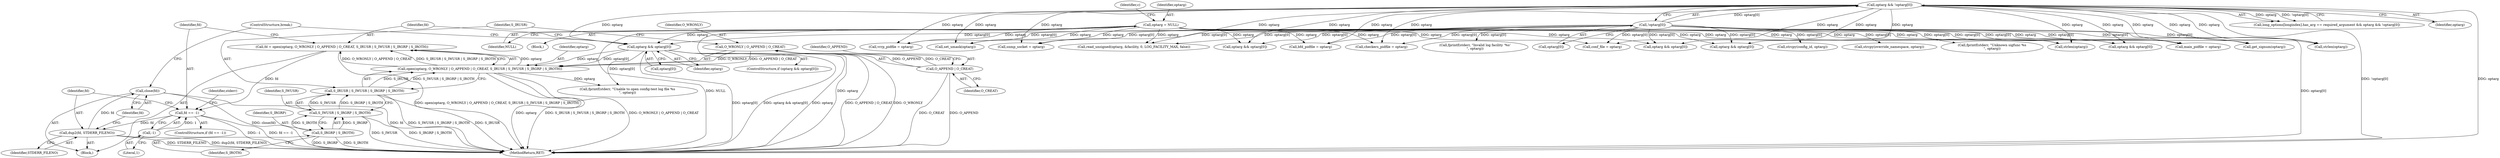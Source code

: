 digraph "0_keepalived_04f2d32871bb3b11d7dc024039952f2fe2750306@API" {
"1000448" [label="(Call,close(fd))"];
"1000445" [label="(Call,dup2(fd, STDERR_FILENO))"];
"1000434" [label="(Call,fd == -1)"];
"1000417" [label="(Call,fd = open(optarg, O_WRONLY | O_APPEND | O_CREAT, S_IRUSR | S_IWUSR | S_IRGRP | S_IROTH))"];
"1000419" [label="(Call,open(optarg, O_WRONLY | O_APPEND | O_CREAT, S_IRUSR | S_IWUSR | S_IRGRP | S_IROTH))"];
"1000410" [label="(Call,optarg && optarg[0])"];
"1000180" [label="(Call,optarg && !optarg[0])"];
"1000182" [label="(Call,!optarg[0])"];
"1000190" [label="(Call,optarg = NULL)"];
"1000421" [label="(Call,O_WRONLY | O_APPEND | O_CREAT)"];
"1000423" [label="(Call,O_APPEND | O_CREAT)"];
"1000426" [label="(Call,S_IRUSR | S_IWUSR | S_IRGRP | S_IROTH)"];
"1000428" [label="(Call,S_IWUSR | S_IRGRP | S_IROTH)"];
"1000430" [label="(Call,S_IRGRP | S_IROTH)"];
"1000436" [label="(Call,-1)"];
"1000424" [label="(Identifier,O_APPEND)"];
"1000335" [label="(Call,fprintf(stderr, \"Invalid log facility '%s'\n\", optarg))"];
"1000183" [label="(Call,optarg[0])"];
"1000440" [label="(Identifier,stderr)"];
"1000478" [label="(Call,main_pidfile = optarg)"];
"1000426" [label="(Call,S_IRUSR | S_IWUSR | S_IRGRP | S_IROTH)"];
"1000494" [label="(Call,vrrp_pidfile = optarg)"];
"1000436" [label="(Call,-1)"];
"1000447" [label="(Identifier,STDERR_FILENO)"];
"1000559" [label="(Call,strcpy(config_id, optarg))"];
"1000509" [label="(Call,snmp_socket = optarg)"];
"1000432" [label="(Identifier,S_IROTH)"];
"1000545" [label="(Call,strcpy(override_namespace, optarg))"];
"1000412" [label="(Call,optarg[0])"];
"1000172" [label="(Call,long_options[longindex].has_arg == required_argument && optarg && !optarg[0])"];
"1000423" [label="(Call,O_APPEND | O_CREAT)"];
"1000419" [label="(Call,open(optarg, O_WRONLY | O_APPEND | O_CREAT, S_IRUSR | S_IWUSR | S_IRGRP | S_IROTH))"];
"1000422" [label="(Identifier,O_WRONLY)"];
"1000437" [label="(Literal,1)"];
"1000418" [label="(Identifier,fd)"];
"1000328" [label="(Call,read_unsigned(optarg, &facility, 0, LOG_FACILITY_MAX, false))"];
"1000518" [label="(Call,optarg && optarg[0])"];
"1000556" [label="(Call,strlen(optarg))"];
"1000431" [label="(Identifier,S_IRGRP)"];
"1000420" [label="(Identifier,optarg)"];
"1000606" [label="(Call,optarg && optarg[0])"];
"1000435" [label="(Identifier,fd)"];
"1000180" [label="(Call,optarg && !optarg[0])"];
"1000434" [label="(Call,fd == -1)"];
"1000566" [label="(Call,get_signum(optarg))"];
"1000427" [label="(Identifier,S_IRUSR)"];
"1000448" [label="(Call,close(fd))"];
"1000450" [label="(ControlStructure,break;)"];
"1000411" [label="(Identifier,optarg)"];
"1000446" [label="(Identifier,fd)"];
"1000574" [label="(Call,fprintf(stderr, \"Unknown sigfunc %s\n\", optarg))"];
"1000186" [label="(Block,)"];
"1000433" [label="(ControlStructure,if (fd == -1))"];
"1000542" [label="(Call,strlen(optarg))"];
"1000410" [label="(Call,optarg && optarg[0])"];
"1000384" [label="(Call,set_umask(optarg))"];
"1000181" [label="(Identifier,optarg)"];
"1000354" [label="(Call,optarg && optarg[0])"];
"1000499" [label="(Call,bfd_pidfile = optarg)"];
"1000429" [label="(Identifier,S_IWUSR)"];
"1000415" [label="(Block,)"];
"1000417" [label="(Call,fd = open(optarg, O_WRONLY | O_APPEND | O_CREAT, S_IRUSR | S_IWUSR | S_IRGRP | S_IROTH))"];
"1000421" [label="(Call,O_WRONLY | O_APPEND | O_CREAT)"];
"1000192" [label="(Identifier,NULL)"];
"1000191" [label="(Identifier,optarg)"];
"1000194" [label="(Identifier,c)"];
"1000190" [label="(Call,optarg = NULL)"];
"1000428" [label="(Call,S_IWUSR | S_IRGRP | S_IROTH)"];
"1000430" [label="(Call,S_IRGRP | S_IROTH)"];
"1000425" [label="(Identifier,O_CREAT)"];
"1000449" [label="(Identifier,fd)"];
"1000483" [label="(Call,checkers_pidfile = optarg)"];
"1000452" [label="(Call,conf_file = optarg)"];
"1000182" [label="(Call,!optarg[0])"];
"1000409" [label="(ControlStructure,if (optarg && optarg[0]))"];
"1000651" [label="(Call,optarg && optarg[0])"];
"1000445" [label="(Call,dup2(fd, STDERR_FILENO))"];
"1000745" [label="(MethodReturn,RET)"];
"1000439" [label="(Call,fprintf(stderr, \"Unable to open config-test log file %s\n\", optarg))"];
"1000448" -> "1000415"  [label="AST: "];
"1000448" -> "1000449"  [label="CFG: "];
"1000449" -> "1000448"  [label="AST: "];
"1000450" -> "1000448"  [label="CFG: "];
"1000448" -> "1000745"  [label="DDG: fd"];
"1000448" -> "1000745"  [label="DDG: close(fd)"];
"1000445" -> "1000448"  [label="DDG: fd"];
"1000445" -> "1000415"  [label="AST: "];
"1000445" -> "1000447"  [label="CFG: "];
"1000446" -> "1000445"  [label="AST: "];
"1000447" -> "1000445"  [label="AST: "];
"1000449" -> "1000445"  [label="CFG: "];
"1000445" -> "1000745"  [label="DDG: STDERR_FILENO"];
"1000445" -> "1000745"  [label="DDG: dup2(fd, STDERR_FILENO)"];
"1000434" -> "1000445"  [label="DDG: fd"];
"1000434" -> "1000433"  [label="AST: "];
"1000434" -> "1000436"  [label="CFG: "];
"1000435" -> "1000434"  [label="AST: "];
"1000436" -> "1000434"  [label="AST: "];
"1000440" -> "1000434"  [label="CFG: "];
"1000446" -> "1000434"  [label="CFG: "];
"1000434" -> "1000745"  [label="DDG: -1"];
"1000434" -> "1000745"  [label="DDG: fd == -1"];
"1000417" -> "1000434"  [label="DDG: fd"];
"1000436" -> "1000434"  [label="DDG: 1"];
"1000417" -> "1000415"  [label="AST: "];
"1000417" -> "1000419"  [label="CFG: "];
"1000418" -> "1000417"  [label="AST: "];
"1000419" -> "1000417"  [label="AST: "];
"1000435" -> "1000417"  [label="CFG: "];
"1000417" -> "1000745"  [label="DDG: open(optarg, O_WRONLY | O_APPEND | O_CREAT, S_IRUSR | S_IWUSR | S_IRGRP | S_IROTH)"];
"1000419" -> "1000417"  [label="DDG: optarg"];
"1000419" -> "1000417"  [label="DDG: O_WRONLY | O_APPEND | O_CREAT"];
"1000419" -> "1000417"  [label="DDG: S_IRUSR | S_IWUSR | S_IRGRP | S_IROTH"];
"1000419" -> "1000426"  [label="CFG: "];
"1000420" -> "1000419"  [label="AST: "];
"1000421" -> "1000419"  [label="AST: "];
"1000426" -> "1000419"  [label="AST: "];
"1000419" -> "1000745"  [label="DDG: optarg"];
"1000419" -> "1000745"  [label="DDG: S_IRUSR | S_IWUSR | S_IRGRP | S_IROTH"];
"1000419" -> "1000745"  [label="DDG: O_WRONLY | O_APPEND | O_CREAT"];
"1000410" -> "1000419"  [label="DDG: optarg"];
"1000410" -> "1000419"  [label="DDG: optarg[0]"];
"1000421" -> "1000419"  [label="DDG: O_WRONLY"];
"1000421" -> "1000419"  [label="DDG: O_APPEND | O_CREAT"];
"1000426" -> "1000419"  [label="DDG: S_IRUSR"];
"1000426" -> "1000419"  [label="DDG: S_IWUSR | S_IRGRP | S_IROTH"];
"1000419" -> "1000439"  [label="DDG: optarg"];
"1000410" -> "1000409"  [label="AST: "];
"1000410" -> "1000411"  [label="CFG: "];
"1000410" -> "1000412"  [label="CFG: "];
"1000411" -> "1000410"  [label="AST: "];
"1000412" -> "1000410"  [label="AST: "];
"1000418" -> "1000410"  [label="CFG: "];
"1000450" -> "1000410"  [label="CFG: "];
"1000410" -> "1000745"  [label="DDG: optarg"];
"1000410" -> "1000745"  [label="DDG: optarg[0]"];
"1000410" -> "1000745"  [label="DDG: optarg && optarg[0]"];
"1000180" -> "1000410"  [label="DDG: optarg"];
"1000190" -> "1000410"  [label="DDG: optarg"];
"1000182" -> "1000410"  [label="DDG: optarg[0]"];
"1000410" -> "1000439"  [label="DDG: optarg[0]"];
"1000180" -> "1000172"  [label="AST: "];
"1000180" -> "1000181"  [label="CFG: "];
"1000180" -> "1000182"  [label="CFG: "];
"1000181" -> "1000180"  [label="AST: "];
"1000182" -> "1000180"  [label="AST: "];
"1000172" -> "1000180"  [label="CFG: "];
"1000180" -> "1000745"  [label="DDG: !optarg[0]"];
"1000180" -> "1000745"  [label="DDG: optarg"];
"1000180" -> "1000172"  [label="DDG: optarg"];
"1000180" -> "1000172"  [label="DDG: !optarg[0]"];
"1000182" -> "1000180"  [label="DDG: optarg[0]"];
"1000180" -> "1000328"  [label="DDG: optarg"];
"1000180" -> "1000354"  [label="DDG: optarg"];
"1000180" -> "1000384"  [label="DDG: optarg"];
"1000180" -> "1000452"  [label="DDG: optarg"];
"1000180" -> "1000478"  [label="DDG: optarg"];
"1000180" -> "1000483"  [label="DDG: optarg"];
"1000180" -> "1000494"  [label="DDG: optarg"];
"1000180" -> "1000499"  [label="DDG: optarg"];
"1000180" -> "1000509"  [label="DDG: optarg"];
"1000180" -> "1000518"  [label="DDG: optarg"];
"1000180" -> "1000542"  [label="DDG: optarg"];
"1000180" -> "1000556"  [label="DDG: optarg"];
"1000180" -> "1000566"  [label="DDG: optarg"];
"1000180" -> "1000606"  [label="DDG: optarg"];
"1000180" -> "1000651"  [label="DDG: optarg"];
"1000182" -> "1000183"  [label="CFG: "];
"1000183" -> "1000182"  [label="AST: "];
"1000182" -> "1000745"  [label="DDG: optarg[0]"];
"1000182" -> "1000328"  [label="DDG: optarg[0]"];
"1000182" -> "1000335"  [label="DDG: optarg[0]"];
"1000182" -> "1000354"  [label="DDG: optarg[0]"];
"1000182" -> "1000384"  [label="DDG: optarg[0]"];
"1000182" -> "1000452"  [label="DDG: optarg[0]"];
"1000182" -> "1000478"  [label="DDG: optarg[0]"];
"1000182" -> "1000483"  [label="DDG: optarg[0]"];
"1000182" -> "1000494"  [label="DDG: optarg[0]"];
"1000182" -> "1000499"  [label="DDG: optarg[0]"];
"1000182" -> "1000509"  [label="DDG: optarg[0]"];
"1000182" -> "1000518"  [label="DDG: optarg[0]"];
"1000182" -> "1000542"  [label="DDG: optarg[0]"];
"1000182" -> "1000545"  [label="DDG: optarg[0]"];
"1000182" -> "1000556"  [label="DDG: optarg[0]"];
"1000182" -> "1000559"  [label="DDG: optarg[0]"];
"1000182" -> "1000566"  [label="DDG: optarg[0]"];
"1000182" -> "1000574"  [label="DDG: optarg[0]"];
"1000182" -> "1000606"  [label="DDG: optarg[0]"];
"1000182" -> "1000651"  [label="DDG: optarg[0]"];
"1000190" -> "1000186"  [label="AST: "];
"1000190" -> "1000192"  [label="CFG: "];
"1000191" -> "1000190"  [label="AST: "];
"1000192" -> "1000190"  [label="AST: "];
"1000194" -> "1000190"  [label="CFG: "];
"1000190" -> "1000745"  [label="DDG: optarg"];
"1000190" -> "1000745"  [label="DDG: NULL"];
"1000190" -> "1000328"  [label="DDG: optarg"];
"1000190" -> "1000354"  [label="DDG: optarg"];
"1000190" -> "1000384"  [label="DDG: optarg"];
"1000190" -> "1000452"  [label="DDG: optarg"];
"1000190" -> "1000478"  [label="DDG: optarg"];
"1000190" -> "1000483"  [label="DDG: optarg"];
"1000190" -> "1000494"  [label="DDG: optarg"];
"1000190" -> "1000499"  [label="DDG: optarg"];
"1000190" -> "1000509"  [label="DDG: optarg"];
"1000190" -> "1000518"  [label="DDG: optarg"];
"1000190" -> "1000542"  [label="DDG: optarg"];
"1000190" -> "1000556"  [label="DDG: optarg"];
"1000190" -> "1000566"  [label="DDG: optarg"];
"1000190" -> "1000606"  [label="DDG: optarg"];
"1000190" -> "1000651"  [label="DDG: optarg"];
"1000421" -> "1000423"  [label="CFG: "];
"1000422" -> "1000421"  [label="AST: "];
"1000423" -> "1000421"  [label="AST: "];
"1000427" -> "1000421"  [label="CFG: "];
"1000421" -> "1000745"  [label="DDG: O_APPEND | O_CREAT"];
"1000421" -> "1000745"  [label="DDG: O_WRONLY"];
"1000423" -> "1000421"  [label="DDG: O_APPEND"];
"1000423" -> "1000421"  [label="DDG: O_CREAT"];
"1000423" -> "1000425"  [label="CFG: "];
"1000424" -> "1000423"  [label="AST: "];
"1000425" -> "1000423"  [label="AST: "];
"1000423" -> "1000745"  [label="DDG: O_CREAT"];
"1000423" -> "1000745"  [label="DDG: O_APPEND"];
"1000426" -> "1000428"  [label="CFG: "];
"1000427" -> "1000426"  [label="AST: "];
"1000428" -> "1000426"  [label="AST: "];
"1000426" -> "1000745"  [label="DDG: S_IWUSR | S_IRGRP | S_IROTH"];
"1000426" -> "1000745"  [label="DDG: S_IRUSR"];
"1000428" -> "1000426"  [label="DDG: S_IWUSR"];
"1000428" -> "1000426"  [label="DDG: S_IRGRP | S_IROTH"];
"1000428" -> "1000430"  [label="CFG: "];
"1000429" -> "1000428"  [label="AST: "];
"1000430" -> "1000428"  [label="AST: "];
"1000428" -> "1000745"  [label="DDG: S_IRGRP | S_IROTH"];
"1000428" -> "1000745"  [label="DDG: S_IWUSR"];
"1000430" -> "1000428"  [label="DDG: S_IRGRP"];
"1000430" -> "1000428"  [label="DDG: S_IROTH"];
"1000430" -> "1000432"  [label="CFG: "];
"1000431" -> "1000430"  [label="AST: "];
"1000432" -> "1000430"  [label="AST: "];
"1000430" -> "1000745"  [label="DDG: S_IROTH"];
"1000430" -> "1000745"  [label="DDG: S_IRGRP"];
"1000436" -> "1000437"  [label="CFG: "];
"1000437" -> "1000436"  [label="AST: "];
}
